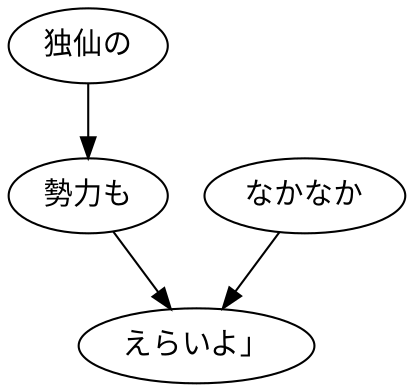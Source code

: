 digraph graph6155 {
	node0 [label="独仙の"];
	node1 [label="勢力も"];
	node2 [label="なかなか"];
	node3 [label="えらいよ」"];
	node0 -> node1;
	node1 -> node3;
	node2 -> node3;
}
